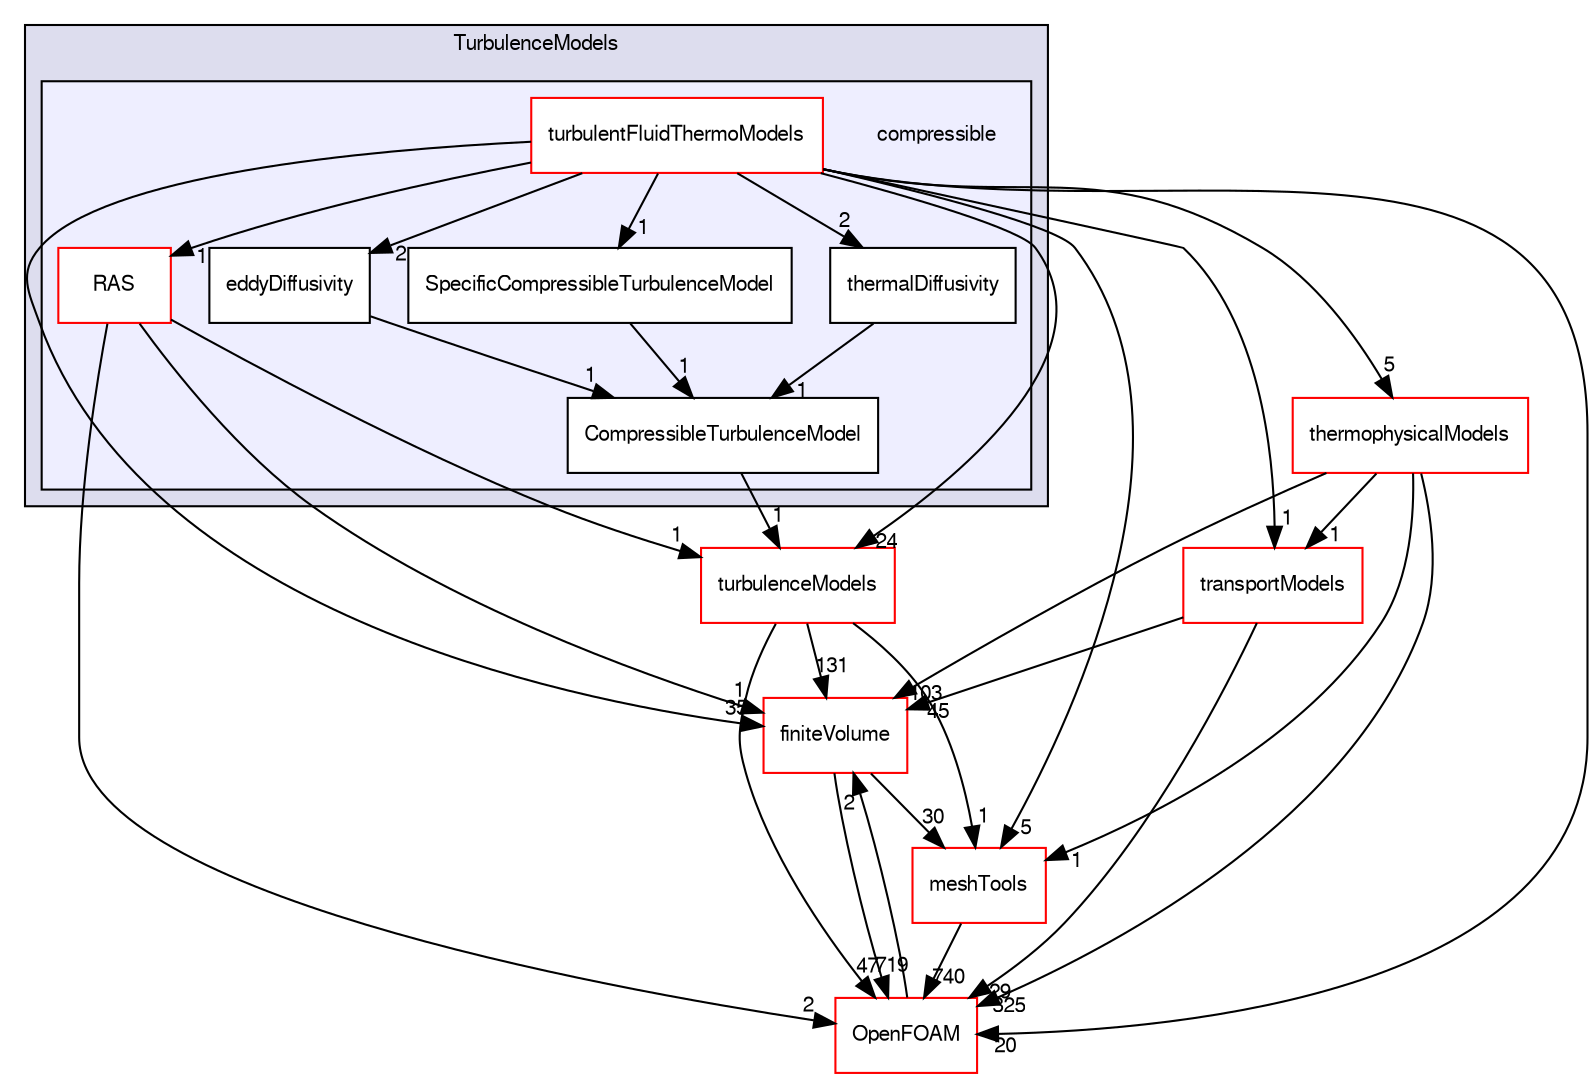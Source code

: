 digraph "src/TurbulenceModels/compressible" {
  bgcolor=transparent;
  compound=true
  node [ fontsize="10", fontname="FreeSans"];
  edge [ labelfontsize="10", labelfontname="FreeSans"];
  subgraph clusterdir_1eda626aeac0f0ad2848c36acaa5d501 {
    graph [ bgcolor="#ddddee", pencolor="black", label="TurbulenceModels" fontname="FreeSans", fontsize="10", URL="dir_1eda626aeac0f0ad2848c36acaa5d501.html"]
  subgraph clusterdir_7904bc8e3270082a35070ba525b2d08a {
    graph [ bgcolor="#eeeeff", pencolor="black", label="" URL="dir_7904bc8e3270082a35070ba525b2d08a.html"];
    dir_7904bc8e3270082a35070ba525b2d08a [shape=plaintext label="compressible"];
    dir_886aa8b6b628196a61d7d959f449a24d [shape=box label="CompressibleTurbulenceModel" color="black" fillcolor="white" style="filled" URL="dir_886aa8b6b628196a61d7d959f449a24d.html"];
    dir_05e12ce53dbba88a77d074cc85a83d27 [shape=box label="eddyDiffusivity" color="black" fillcolor="white" style="filled" URL="dir_05e12ce53dbba88a77d074cc85a83d27.html"];
    dir_dd9eb626e90b169804eeadb587274e8e [shape=box label="RAS" color="red" fillcolor="white" style="filled" URL="dir_dd9eb626e90b169804eeadb587274e8e.html"];
    dir_d9d9b0783662f8eadda2c41d392e4667 [shape=box label="SpecificCompressibleTurbulenceModel" color="black" fillcolor="white" style="filled" URL="dir_d9d9b0783662f8eadda2c41d392e4667.html"];
    dir_b94fb94c7eb7939710693bfda44d632b [shape=box label="thermalDiffusivity" color="black" fillcolor="white" style="filled" URL="dir_b94fb94c7eb7939710693bfda44d632b.html"];
    dir_3a035027451607b317f3f09e7524d9cb [shape=box label="turbulentFluidThermoModels" color="red" fillcolor="white" style="filled" URL="dir_3a035027451607b317f3f09e7524d9cb.html"];
  }
  }
  dir_9bd15774b555cf7259a6fa18f99fe99b [shape=box label="finiteVolume" color="red" URL="dir_9bd15774b555cf7259a6fa18f99fe99b.html"];
  dir_ae30ad0bef50cf391b24c614251bb9fd [shape=box label="meshTools" color="red" URL="dir_ae30ad0bef50cf391b24c614251bb9fd.html"];
  dir_2778d089ec5c4f66810b11f753867003 [shape=box label="thermophysicalModels" color="red" URL="dir_2778d089ec5c4f66810b11f753867003.html"];
  dir_c5473ff19b20e6ec4dfe5c310b3778a8 [shape=box label="OpenFOAM" color="red" URL="dir_c5473ff19b20e6ec4dfe5c310b3778a8.html"];
  dir_9415e59289a6feeb24164dafa70a594f [shape=box label="transportModels" color="red" URL="dir_9415e59289a6feeb24164dafa70a594f.html"];
  dir_a3dc37bcacf99bb6122ed819dac99f09 [shape=box label="turbulenceModels" color="red" URL="dir_a3dc37bcacf99bb6122ed819dac99f09.html"];
  dir_d9d9b0783662f8eadda2c41d392e4667->dir_886aa8b6b628196a61d7d959f449a24d [headlabel="1", labeldistance=1.5 headhref="dir_002799_002795.html"];
  dir_9bd15774b555cf7259a6fa18f99fe99b->dir_ae30ad0bef50cf391b24c614251bb9fd [headlabel="30", labeldistance=1.5 headhref="dir_000727_001560.html"];
  dir_9bd15774b555cf7259a6fa18f99fe99b->dir_c5473ff19b20e6ec4dfe5c310b3778a8 [headlabel="719", labeldistance=1.5 headhref="dir_000727_001706.html"];
  dir_dd9eb626e90b169804eeadb587274e8e->dir_9bd15774b555cf7259a6fa18f99fe99b [headlabel="1", labeldistance=1.5 headhref="dir_002797_000727.html"];
  dir_dd9eb626e90b169804eeadb587274e8e->dir_c5473ff19b20e6ec4dfe5c310b3778a8 [headlabel="2", labeldistance=1.5 headhref="dir_002797_001706.html"];
  dir_dd9eb626e90b169804eeadb587274e8e->dir_a3dc37bcacf99bb6122ed819dac99f09 [headlabel="1", labeldistance=1.5 headhref="dir_002797_000586.html"];
  dir_3a035027451607b317f3f09e7524d9cb->dir_d9d9b0783662f8eadda2c41d392e4667 [headlabel="1", labeldistance=1.5 headhref="dir_002802_002799.html"];
  dir_3a035027451607b317f3f09e7524d9cb->dir_9bd15774b555cf7259a6fa18f99fe99b [headlabel="35", labeldistance=1.5 headhref="dir_002802_000727.html"];
  dir_3a035027451607b317f3f09e7524d9cb->dir_dd9eb626e90b169804eeadb587274e8e [headlabel="1", labeldistance=1.5 headhref="dir_002802_002797.html"];
  dir_3a035027451607b317f3f09e7524d9cb->dir_ae30ad0bef50cf391b24c614251bb9fd [headlabel="5", labeldistance=1.5 headhref="dir_002802_001560.html"];
  dir_3a035027451607b317f3f09e7524d9cb->dir_2778d089ec5c4f66810b11f753867003 [headlabel="5", labeldistance=1.5 headhref="dir_002802_001058.html"];
  dir_3a035027451607b317f3f09e7524d9cb->dir_c5473ff19b20e6ec4dfe5c310b3778a8 [headlabel="20", labeldistance=1.5 headhref="dir_002802_001706.html"];
  dir_3a035027451607b317f3f09e7524d9cb->dir_9415e59289a6feeb24164dafa70a594f [headlabel="1", labeldistance=1.5 headhref="dir_002802_000742.html"];
  dir_3a035027451607b317f3f09e7524d9cb->dir_a3dc37bcacf99bb6122ed819dac99f09 [headlabel="24", labeldistance=1.5 headhref="dir_002802_000586.html"];
  dir_3a035027451607b317f3f09e7524d9cb->dir_05e12ce53dbba88a77d074cc85a83d27 [headlabel="2", labeldistance=1.5 headhref="dir_002802_002796.html"];
  dir_3a035027451607b317f3f09e7524d9cb->dir_b94fb94c7eb7939710693bfda44d632b [headlabel="2", labeldistance=1.5 headhref="dir_002802_002800.html"];
  dir_ae30ad0bef50cf391b24c614251bb9fd->dir_c5473ff19b20e6ec4dfe5c310b3778a8 [headlabel="740", labeldistance=1.5 headhref="dir_001560_001706.html"];
  dir_2778d089ec5c4f66810b11f753867003->dir_9bd15774b555cf7259a6fa18f99fe99b [headlabel="103", labeldistance=1.5 headhref="dir_001058_000727.html"];
  dir_2778d089ec5c4f66810b11f753867003->dir_ae30ad0bef50cf391b24c614251bb9fd [headlabel="1", labeldistance=1.5 headhref="dir_001058_001560.html"];
  dir_2778d089ec5c4f66810b11f753867003->dir_c5473ff19b20e6ec4dfe5c310b3778a8 [headlabel="325", labeldistance=1.5 headhref="dir_001058_001706.html"];
  dir_2778d089ec5c4f66810b11f753867003->dir_9415e59289a6feeb24164dafa70a594f [headlabel="1", labeldistance=1.5 headhref="dir_001058_000742.html"];
  dir_c5473ff19b20e6ec4dfe5c310b3778a8->dir_9bd15774b555cf7259a6fa18f99fe99b [headlabel="2", labeldistance=1.5 headhref="dir_001706_000727.html"];
  dir_9415e59289a6feeb24164dafa70a594f->dir_9bd15774b555cf7259a6fa18f99fe99b [headlabel="45", labeldistance=1.5 headhref="dir_000742_000727.html"];
  dir_9415e59289a6feeb24164dafa70a594f->dir_c5473ff19b20e6ec4dfe5c310b3778a8 [headlabel="29", labeldistance=1.5 headhref="dir_000742_001706.html"];
  dir_a3dc37bcacf99bb6122ed819dac99f09->dir_9bd15774b555cf7259a6fa18f99fe99b [headlabel="131", labeldistance=1.5 headhref="dir_000586_000727.html"];
  dir_a3dc37bcacf99bb6122ed819dac99f09->dir_ae30ad0bef50cf391b24c614251bb9fd [headlabel="1", labeldistance=1.5 headhref="dir_000586_001560.html"];
  dir_a3dc37bcacf99bb6122ed819dac99f09->dir_c5473ff19b20e6ec4dfe5c310b3778a8 [headlabel="47", labeldistance=1.5 headhref="dir_000586_001706.html"];
  dir_05e12ce53dbba88a77d074cc85a83d27->dir_886aa8b6b628196a61d7d959f449a24d [headlabel="1", labeldistance=1.5 headhref="dir_002796_002795.html"];
  dir_b94fb94c7eb7939710693bfda44d632b->dir_886aa8b6b628196a61d7d959f449a24d [headlabel="1", labeldistance=1.5 headhref="dir_002800_002795.html"];
  dir_886aa8b6b628196a61d7d959f449a24d->dir_a3dc37bcacf99bb6122ed819dac99f09 [headlabel="1", labeldistance=1.5 headhref="dir_002795_000586.html"];
}
